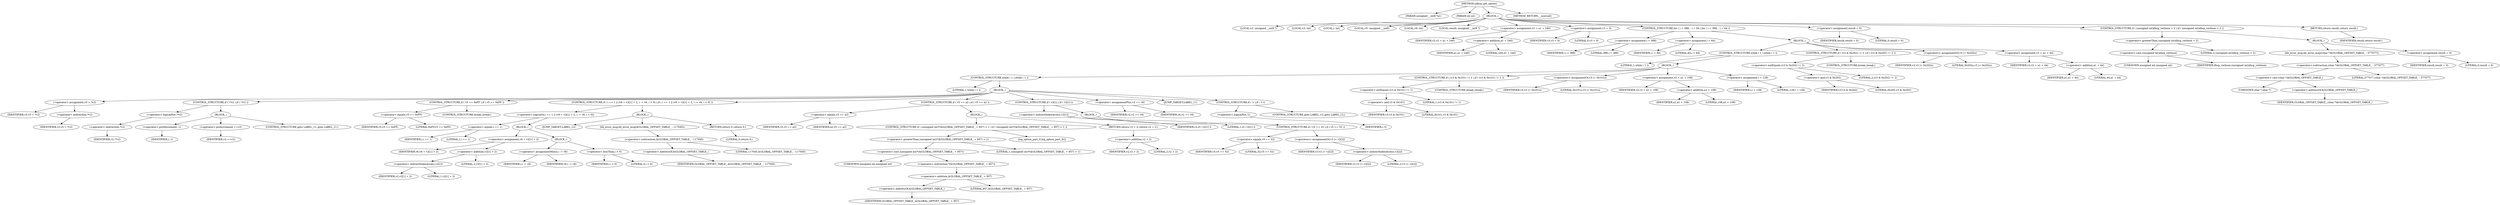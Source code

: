 digraph udhcp_get_option {  
"1000107" [label = "(METHOD,udhcp_get_option)" ]
"1000108" [label = "(PARAM,unsigned __int8 *a1)" ]
"1000109" [label = "(PARAM,int a2)" ]
"1000110" [label = "(BLOCK,,)" ]
"1000111" [label = "(LOCAL,v2: unsigned __int8 *)" ]
"1000112" [label = "(LOCAL,v3: int)" ]
"1000113" [label = "(LOCAL,i: int)" ]
"1000114" [label = "(LOCAL,v5: unsigned __int8)" ]
"1000115" [label = "(LOCAL,v6: int)" ]
"1000116" [label = "(LOCAL,result: unsigned __int8 *)" ]
"1000117" [label = "(<operator>.assignment,v2 = a1 + 240)" ]
"1000118" [label = "(IDENTIFIER,v2,v2 = a1 + 240)" ]
"1000119" [label = "(<operator>.addition,a1 + 240)" ]
"1000120" [label = "(IDENTIFIER,a1,a1 + 240)" ]
"1000121" [label = "(LITERAL,240,a1 + 240)" ]
"1000122" [label = "(<operator>.assignment,v3 = 0)" ]
"1000123" [label = "(IDENTIFIER,v3,v3 = 0)" ]
"1000124" [label = "(LITERAL,0,v3 = 0)" ]
"1000125" [label = "(CONTROL_STRUCTURE,for ( i = 388; ; i = 64 ),for ( i = 388; ; i = 64 ))" ]
"1000126" [label = "(<operator>.assignment,i = 388)" ]
"1000127" [label = "(IDENTIFIER,i,i = 388)" ]
"1000128" [label = "(LITERAL,388,i = 388)" ]
"1000129" [label = "(<operator>.assignment,i = 64)" ]
"1000130" [label = "(IDENTIFIER,i,i = 64)" ]
"1000131" [label = "(LITERAL,64,i = 64)" ]
"1000132" [label = "(BLOCK,,)" ]
"1000133" [label = "(CONTROL_STRUCTURE,while ( 1 ),while ( 1 ))" ]
"1000134" [label = "(LITERAL,1,while ( 1 ))" ]
"1000135" [label = "(BLOCK,,)" ]
"1000136" [label = "(CONTROL_STRUCTURE,while ( 1 ),while ( 1 ))" ]
"1000137" [label = "(LITERAL,1,while ( 1 ))" ]
"1000138" [label = "(BLOCK,,)" ]
"1000139" [label = "(<operator>.assignment,v5 = *v2)" ]
"1000140" [label = "(IDENTIFIER,v5,v5 = *v2)" ]
"1000141" [label = "(<operator>.indirection,*v2)" ]
"1000142" [label = "(IDENTIFIER,v2,v5 = *v2)" ]
"1000143" [label = "(CONTROL_STRUCTURE,if ( !*v2 ),if ( !*v2 ))" ]
"1000144" [label = "(<operator>.logicalNot,!*v2)" ]
"1000145" [label = "(<operator>.indirection,*v2)" ]
"1000146" [label = "(IDENTIFIER,v2,!*v2)" ]
"1000147" [label = "(BLOCK,,)" ]
"1000148" [label = "(<operator>.preDecrement,--i)" ]
"1000149" [label = "(IDENTIFIER,i,--i)" ]
"1000150" [label = "(<operator>.preIncrement,++v2)" ]
"1000151" [label = "(IDENTIFIER,v2,++v2)" ]
"1000152" [label = "(CONTROL_STRUCTURE,goto LABEL_11;,goto LABEL_11;)" ]
"1000153" [label = "(CONTROL_STRUCTURE,if ( v5 == 0xFF ),if ( v5 == 0xFF ))" ]
"1000154" [label = "(<operator>.equals,v5 == 0xFF)" ]
"1000155" [label = "(IDENTIFIER,v5,v5 == 0xFF)" ]
"1000156" [label = "(LITERAL,0xFF,v5 == 0xFF)" ]
"1000157" [label = "(CONTROL_STRUCTURE,break;,break;)" ]
"1000158" [label = "(CONTROL_STRUCTURE,if ( i == 1 || (v6 = v2[1] + 2, i -= v6, i < 0) ),if ( i == 1 || (v6 = v2[1] + 2, i -= v6, i < 0) ))" ]
"1000159" [label = "(<operator>.logicalOr,i == 1 || (v6 = v2[1] + 2, i -= v6, i < 0))" ]
"1000160" [label = "(<operator>.equals,i == 1)" ]
"1000161" [label = "(IDENTIFIER,i,i == 1)" ]
"1000162" [label = "(LITERAL,1,i == 1)" ]
"1000163" [label = "(BLOCK,,)" ]
"1000164" [label = "(<operator>.assignment,v6 = v2[1] + 2)" ]
"1000165" [label = "(IDENTIFIER,v6,v6 = v2[1] + 2)" ]
"1000166" [label = "(<operator>.addition,v2[1] + 2)" ]
"1000167" [label = "(<operator>.indirectIndexAccess,v2[1])" ]
"1000168" [label = "(IDENTIFIER,v2,v2[1] + 2)" ]
"1000169" [label = "(LITERAL,1,v2[1] + 2)" ]
"1000170" [label = "(LITERAL,2,v2[1] + 2)" ]
"1000171" [label = "(BLOCK,,)" ]
"1000172" [label = "(<operator>.assignmentMinus,i -= v6)" ]
"1000173" [label = "(IDENTIFIER,i,i -= v6)" ]
"1000174" [label = "(IDENTIFIER,v6,i -= v6)" ]
"1000175" [label = "(<operator>.lessThan,i < 0)" ]
"1000176" [label = "(IDENTIFIER,i,i < 0)" ]
"1000177" [label = "(LITERAL,0,i < 0)" ]
"1000178" [label = "(BLOCK,,)" ]
"1000179" [label = "(JUMP_TARGET,LABEL_12)" ]
"1000180" [label = "(bb_error_msg,bb_error_msg(&GLOBAL_OFFSET_TABLE_ - 117045))" ]
"1000181" [label = "(<operator>.subtraction,&GLOBAL_OFFSET_TABLE_ - 117045)" ]
"1000182" [label = "(<operator>.addressOf,&GLOBAL_OFFSET_TABLE_)" ]
"1000183" [label = "(IDENTIFIER,GLOBAL_OFFSET_TABLE_,&GLOBAL_OFFSET_TABLE_ - 117045)" ]
"1000184" [label = "(LITERAL,117045,&GLOBAL_OFFSET_TABLE_ - 117045)" ]
"1000185" [label = "(RETURN,return 0;,return 0;)" ]
"1000186" [label = "(LITERAL,0,return 0;)" ]
"1000187" [label = "(CONTROL_STRUCTURE,if ( v5 == a2 ),if ( v5 == a2 ))" ]
"1000188" [label = "(<operator>.equals,v5 == a2)" ]
"1000189" [label = "(IDENTIFIER,v5,v5 == a2)" ]
"1000190" [label = "(IDENTIFIER,a2,v5 == a2)" ]
"1000191" [label = "(BLOCK,,)" ]
"1000192" [label = "(CONTROL_STRUCTURE,if ( (unsigned int)*(&GLOBAL_OFFSET_TABLE_ + 857) > 1 ),if ( (unsigned int)*(&GLOBAL_OFFSET_TABLE_ + 857) > 1 ))" ]
"1000193" [label = "(<operator>.greaterThan,(unsigned int)*(&GLOBAL_OFFSET_TABLE_ + 857) > 1)" ]
"1000194" [label = "(<operator>.cast,(unsigned int)*(&GLOBAL_OFFSET_TABLE_ + 857))" ]
"1000195" [label = "(UNKNOWN,unsigned int,unsigned int)" ]
"1000196" [label = "(<operator>.indirection,*(&GLOBAL_OFFSET_TABLE_ + 857))" ]
"1000197" [label = "(<operator>.addition,&GLOBAL_OFFSET_TABLE_ + 857)" ]
"1000198" [label = "(<operator>.addressOf,&GLOBAL_OFFSET_TABLE_)" ]
"1000199" [label = "(IDENTIFIER,GLOBAL_OFFSET_TABLE_,&GLOBAL_OFFSET_TABLE_ + 857)" ]
"1000200" [label = "(LITERAL,857,&GLOBAL_OFFSET_TABLE_ + 857)" ]
"1000201" [label = "(LITERAL,1,(unsigned int)*(&GLOBAL_OFFSET_TABLE_ + 857) > 1)" ]
"1000202" [label = "(log_option_part_0,log_option_part_0())" ]
"1000203" [label = "(RETURN,return v2 + 2;,return v2 + 2;)" ]
"1000204" [label = "(<operator>.addition,v2 + 2)" ]
"1000205" [label = "(IDENTIFIER,v2,v2 + 2)" ]
"1000206" [label = "(LITERAL,2,v2 + 2)" ]
"1000207" [label = "(CONTROL_STRUCTURE,if ( v2[1] ),if ( v2[1] ))" ]
"1000208" [label = "(<operator>.indirectIndexAccess,v2[1])" ]
"1000209" [label = "(IDENTIFIER,v2,if ( v2[1] ))" ]
"1000210" [label = "(LITERAL,1,if ( v2[1] ))" ]
"1000211" [label = "(BLOCK,,)" ]
"1000212" [label = "(CONTROL_STRUCTURE,if ( v5 == 52 ),if ( v5 == 52 ))" ]
"1000213" [label = "(<operator>.equals,v5 == 52)" ]
"1000214" [label = "(IDENTIFIER,v5,v5 == 52)" ]
"1000215" [label = "(LITERAL,52,v5 == 52)" ]
"1000216" [label = "(<operators>.assignmentOr,v3 |= v2[2])" ]
"1000217" [label = "(IDENTIFIER,v3,v3 |= v2[2])" ]
"1000218" [label = "(<operator>.indirectIndexAccess,v2[2])" ]
"1000219" [label = "(IDENTIFIER,v2,v3 |= v2[2])" ]
"1000220" [label = "(LITERAL,2,v3 |= v2[2])" ]
"1000221" [label = "(<operator>.assignmentPlus,v2 += v6)" ]
"1000222" [label = "(IDENTIFIER,v2,v2 += v6)" ]
"1000223" [label = "(IDENTIFIER,v6,v2 += v6)" ]
"1000224" [label = "(JUMP_TARGET,LABEL_11)" ]
"1000225" [label = "(CONTROL_STRUCTURE,if ( !i ),if ( !i ))" ]
"1000226" [label = "(<operator>.logicalNot,!i)" ]
"1000227" [label = "(IDENTIFIER,i,!i)" ]
"1000228" [label = "(CONTROL_STRUCTURE,goto LABEL_12;,goto LABEL_12;)" ]
"1000229" [label = "(CONTROL_STRUCTURE,if ( (v3 & 0x101) != 1 ),if ( (v3 & 0x101) != 1 ))" ]
"1000230" [label = "(<operator>.notEquals,(v3 & 0x101) != 1)" ]
"1000231" [label = "(<operator>.and,v3 & 0x101)" ]
"1000232" [label = "(IDENTIFIER,v3,v3 & 0x101)" ]
"1000233" [label = "(LITERAL,0x101,v3 & 0x101)" ]
"1000234" [label = "(LITERAL,1,(v3 & 0x101) != 1)" ]
"1000235" [label = "(CONTROL_STRUCTURE,break;,break;)" ]
"1000236" [label = "(<operators>.assignmentOr,v3 |= 0x101u)" ]
"1000237" [label = "(IDENTIFIER,v3,v3 |= 0x101u)" ]
"1000238" [label = "(LITERAL,0x101u,v3 |= 0x101u)" ]
"1000239" [label = "(<operator>.assignment,v2 = a1 + 108)" ]
"1000240" [label = "(IDENTIFIER,v2,v2 = a1 + 108)" ]
"1000241" [label = "(<operator>.addition,a1 + 108)" ]
"1000242" [label = "(IDENTIFIER,a1,a1 + 108)" ]
"1000243" [label = "(LITERAL,108,a1 + 108)" ]
"1000244" [label = "(<operator>.assignment,i = 128)" ]
"1000245" [label = "(IDENTIFIER,i,i = 128)" ]
"1000246" [label = "(LITERAL,128,i = 128)" ]
"1000247" [label = "(CONTROL_STRUCTURE,if ( (v3 & 0x202) != 2 ),if ( (v3 & 0x202) != 2 ))" ]
"1000248" [label = "(<operator>.notEquals,(v3 & 0x202) != 2)" ]
"1000249" [label = "(<operator>.and,v3 & 0x202)" ]
"1000250" [label = "(IDENTIFIER,v3,v3 & 0x202)" ]
"1000251" [label = "(LITERAL,0x202,v3 & 0x202)" ]
"1000252" [label = "(LITERAL,2,(v3 & 0x202) != 2)" ]
"1000253" [label = "(CONTROL_STRUCTURE,break;,break;)" ]
"1000254" [label = "(<operators>.assignmentOr,v3 |= 0x202u)" ]
"1000255" [label = "(IDENTIFIER,v3,v3 |= 0x202u)" ]
"1000256" [label = "(LITERAL,0x202u,v3 |= 0x202u)" ]
"1000257" [label = "(<operator>.assignment,v2 = a1 + 44)" ]
"1000258" [label = "(IDENTIFIER,v2,v2 = a1 + 44)" ]
"1000259" [label = "(<operator>.addition,a1 + 44)" ]
"1000260" [label = "(IDENTIFIER,a1,a1 + 44)" ]
"1000261" [label = "(LITERAL,44,a1 + 44)" ]
"1000262" [label = "(<operator>.assignment,result = 0)" ]
"1000263" [label = "(IDENTIFIER,result,result = 0)" ]
"1000264" [label = "(LITERAL,0,result = 0)" ]
"1000265" [label = "(CONTROL_STRUCTURE,if ( (unsigned int)dhcp_verbose > 2 ),if ( (unsigned int)dhcp_verbose > 2 ))" ]
"1000266" [label = "(<operator>.greaterThan,(unsigned int)dhcp_verbose > 2)" ]
"1000267" [label = "(<operator>.cast,(unsigned int)dhcp_verbose)" ]
"1000268" [label = "(UNKNOWN,unsigned int,unsigned int)" ]
"1000269" [label = "(IDENTIFIER,dhcp_verbose,(unsigned int)dhcp_verbose)" ]
"1000270" [label = "(LITERAL,2,(unsigned int)dhcp_verbose > 2)" ]
"1000271" [label = "(BLOCK,,)" ]
"1000272" [label = "(bb_error_msg,bb_error_msg((char *)&GLOBAL_OFFSET_TABLE_ - 377077))" ]
"1000273" [label = "(<operator>.subtraction,(char *)&GLOBAL_OFFSET_TABLE_ - 377077)" ]
"1000274" [label = "(<operator>.cast,(char *)&GLOBAL_OFFSET_TABLE_)" ]
"1000275" [label = "(UNKNOWN,char *,char *)" ]
"1000276" [label = "(<operator>.addressOf,&GLOBAL_OFFSET_TABLE_)" ]
"1000277" [label = "(IDENTIFIER,GLOBAL_OFFSET_TABLE_,(char *)&GLOBAL_OFFSET_TABLE_)" ]
"1000278" [label = "(LITERAL,377077,(char *)&GLOBAL_OFFSET_TABLE_ - 377077)" ]
"1000279" [label = "(<operator>.assignment,result = 0)" ]
"1000280" [label = "(IDENTIFIER,result,result = 0)" ]
"1000281" [label = "(LITERAL,0,result = 0)" ]
"1000282" [label = "(RETURN,return result;,return result;)" ]
"1000283" [label = "(IDENTIFIER,result,return result;)" ]
"1000284" [label = "(METHOD_RETURN,__usercall)" ]
  "1000107" -> "1000108" 
  "1000107" -> "1000109" 
  "1000107" -> "1000110" 
  "1000107" -> "1000284" 
  "1000110" -> "1000111" 
  "1000110" -> "1000112" 
  "1000110" -> "1000113" 
  "1000110" -> "1000114" 
  "1000110" -> "1000115" 
  "1000110" -> "1000116" 
  "1000110" -> "1000117" 
  "1000110" -> "1000122" 
  "1000110" -> "1000125" 
  "1000110" -> "1000262" 
  "1000110" -> "1000265" 
  "1000110" -> "1000282" 
  "1000117" -> "1000118" 
  "1000117" -> "1000119" 
  "1000119" -> "1000120" 
  "1000119" -> "1000121" 
  "1000122" -> "1000123" 
  "1000122" -> "1000124" 
  "1000125" -> "1000126" 
  "1000125" -> "1000129" 
  "1000125" -> "1000132" 
  "1000126" -> "1000127" 
  "1000126" -> "1000128" 
  "1000129" -> "1000130" 
  "1000129" -> "1000131" 
  "1000132" -> "1000133" 
  "1000132" -> "1000247" 
  "1000132" -> "1000254" 
  "1000132" -> "1000257" 
  "1000133" -> "1000134" 
  "1000133" -> "1000135" 
  "1000135" -> "1000136" 
  "1000135" -> "1000229" 
  "1000135" -> "1000236" 
  "1000135" -> "1000239" 
  "1000135" -> "1000244" 
  "1000136" -> "1000137" 
  "1000136" -> "1000138" 
  "1000138" -> "1000139" 
  "1000138" -> "1000143" 
  "1000138" -> "1000153" 
  "1000138" -> "1000158" 
  "1000138" -> "1000187" 
  "1000138" -> "1000207" 
  "1000138" -> "1000221" 
  "1000138" -> "1000224" 
  "1000138" -> "1000225" 
  "1000139" -> "1000140" 
  "1000139" -> "1000141" 
  "1000141" -> "1000142" 
  "1000143" -> "1000144" 
  "1000143" -> "1000147" 
  "1000144" -> "1000145" 
  "1000145" -> "1000146" 
  "1000147" -> "1000148" 
  "1000147" -> "1000150" 
  "1000147" -> "1000152" 
  "1000148" -> "1000149" 
  "1000150" -> "1000151" 
  "1000153" -> "1000154" 
  "1000153" -> "1000157" 
  "1000154" -> "1000155" 
  "1000154" -> "1000156" 
  "1000158" -> "1000159" 
  "1000158" -> "1000178" 
  "1000159" -> "1000160" 
  "1000159" -> "1000163" 
  "1000160" -> "1000161" 
  "1000160" -> "1000162" 
  "1000163" -> "1000164" 
  "1000163" -> "1000171" 
  "1000164" -> "1000165" 
  "1000164" -> "1000166" 
  "1000166" -> "1000167" 
  "1000166" -> "1000170" 
  "1000167" -> "1000168" 
  "1000167" -> "1000169" 
  "1000171" -> "1000172" 
  "1000171" -> "1000175" 
  "1000172" -> "1000173" 
  "1000172" -> "1000174" 
  "1000175" -> "1000176" 
  "1000175" -> "1000177" 
  "1000178" -> "1000179" 
  "1000178" -> "1000180" 
  "1000178" -> "1000185" 
  "1000180" -> "1000181" 
  "1000181" -> "1000182" 
  "1000181" -> "1000184" 
  "1000182" -> "1000183" 
  "1000185" -> "1000186" 
  "1000187" -> "1000188" 
  "1000187" -> "1000191" 
  "1000188" -> "1000189" 
  "1000188" -> "1000190" 
  "1000191" -> "1000192" 
  "1000191" -> "1000203" 
  "1000192" -> "1000193" 
  "1000192" -> "1000202" 
  "1000193" -> "1000194" 
  "1000193" -> "1000201" 
  "1000194" -> "1000195" 
  "1000194" -> "1000196" 
  "1000196" -> "1000197" 
  "1000197" -> "1000198" 
  "1000197" -> "1000200" 
  "1000198" -> "1000199" 
  "1000203" -> "1000204" 
  "1000204" -> "1000205" 
  "1000204" -> "1000206" 
  "1000207" -> "1000208" 
  "1000207" -> "1000211" 
  "1000208" -> "1000209" 
  "1000208" -> "1000210" 
  "1000211" -> "1000212" 
  "1000212" -> "1000213" 
  "1000212" -> "1000216" 
  "1000213" -> "1000214" 
  "1000213" -> "1000215" 
  "1000216" -> "1000217" 
  "1000216" -> "1000218" 
  "1000218" -> "1000219" 
  "1000218" -> "1000220" 
  "1000221" -> "1000222" 
  "1000221" -> "1000223" 
  "1000225" -> "1000226" 
  "1000225" -> "1000228" 
  "1000226" -> "1000227" 
  "1000229" -> "1000230" 
  "1000229" -> "1000235" 
  "1000230" -> "1000231" 
  "1000230" -> "1000234" 
  "1000231" -> "1000232" 
  "1000231" -> "1000233" 
  "1000236" -> "1000237" 
  "1000236" -> "1000238" 
  "1000239" -> "1000240" 
  "1000239" -> "1000241" 
  "1000241" -> "1000242" 
  "1000241" -> "1000243" 
  "1000244" -> "1000245" 
  "1000244" -> "1000246" 
  "1000247" -> "1000248" 
  "1000247" -> "1000253" 
  "1000248" -> "1000249" 
  "1000248" -> "1000252" 
  "1000249" -> "1000250" 
  "1000249" -> "1000251" 
  "1000254" -> "1000255" 
  "1000254" -> "1000256" 
  "1000257" -> "1000258" 
  "1000257" -> "1000259" 
  "1000259" -> "1000260" 
  "1000259" -> "1000261" 
  "1000262" -> "1000263" 
  "1000262" -> "1000264" 
  "1000265" -> "1000266" 
  "1000265" -> "1000271" 
  "1000266" -> "1000267" 
  "1000266" -> "1000270" 
  "1000267" -> "1000268" 
  "1000267" -> "1000269" 
  "1000271" -> "1000272" 
  "1000271" -> "1000279" 
  "1000272" -> "1000273" 
  "1000273" -> "1000274" 
  "1000273" -> "1000278" 
  "1000274" -> "1000275" 
  "1000274" -> "1000276" 
  "1000276" -> "1000277" 
  "1000279" -> "1000280" 
  "1000279" -> "1000281" 
  "1000282" -> "1000283" 
}
